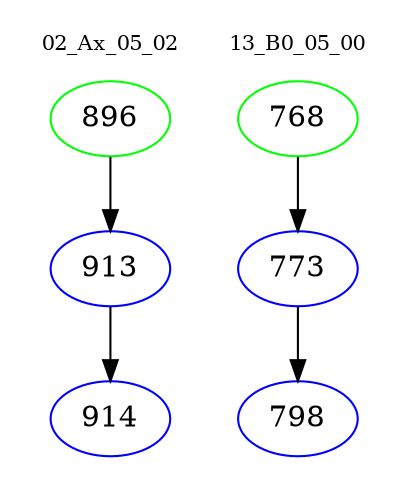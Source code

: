 digraph{
subgraph cluster_0 {
color = white
label = "02_Ax_05_02";
fontsize=10;
T0_896 [label="896", color="green"]
T0_896 -> T0_913 [color="black"]
T0_913 [label="913", color="blue"]
T0_913 -> T0_914 [color="black"]
T0_914 [label="914", color="blue"]
}
subgraph cluster_1 {
color = white
label = "13_B0_05_00";
fontsize=10;
T1_768 [label="768", color="green"]
T1_768 -> T1_773 [color="black"]
T1_773 [label="773", color="blue"]
T1_773 -> T1_798 [color="black"]
T1_798 [label="798", color="blue"]
}
}

